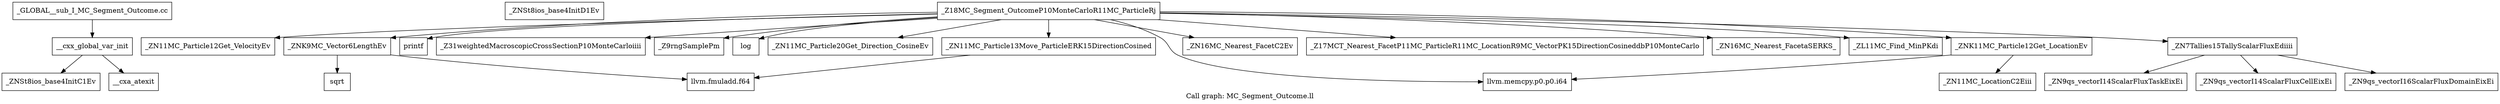 digraph "Call graph: MC_Segment_Outcome.ll" {
	label="Call graph: MC_Segment_Outcome.ll";

	Node0x561f8a696f00 [shape=record,label="{__cxx_global_var_init}"];
	Node0x561f8a696f00 -> Node0x561f8a699470;
	Node0x561f8a696f00 -> Node0x561f8a6996b0;
	Node0x561f8a699470 [shape=record,label="{_ZNSt8ios_base4InitC1Ev}"];
	Node0x561f8a696fd0 [shape=record,label="{_ZNSt8ios_base4InitD1Ev}"];
	Node0x561f8a6996b0 [shape=record,label="{__cxa_atexit}"];
	Node0x561f8a6979a0 [shape=record,label="{_Z18MC_Segment_OutcomeP10MonteCarloR11MC_ParticleRj}"];
	Node0x561f8a6979a0 -> Node0x561f8a695ce0;
	Node0x561f8a6979a0 -> Node0x561f8a699dd0;
	Node0x561f8a6979a0 -> Node0x561f8a6cad00;
	Node0x561f8a6979a0 -> Node0x561f8a6c4380;
	Node0x561f8a6979a0 -> Node0x561f8a6c40e0;
	Node0x561f8a6979a0 -> Node0x561f8a6be2d0;
	Node0x561f8a6979a0 -> Node0x561f8a6b18e0;
	Node0x561f8a6979a0 -> Node0x561f8a6a4490;
	Node0x561f8a6979a0 -> Node0x561f8a6aa120;
	Node0x561f8a6979a0 -> Node0x561f8a69d8f0;
	Node0x561f8a6979a0 -> Node0x561f8a69e4a0;
	Node0x561f8a6979a0 -> Node0x561f8a69e7a0;
	Node0x561f8a6979a0 -> Node0x561f8a6acf10;
	Node0x561f8a6979a0 -> Node0x561f8a6a39e0;
	Node0x561f8a6979a0 -> Node0x561f8a6a22a0;
	Node0x561f8a695ce0 [shape=record,label="{_ZN11MC_Particle12Get_VelocityEv}"];
	Node0x561f8a699dd0 [shape=record,label="{_ZNK9MC_Vector6LengthEv}"];
	Node0x561f8a699dd0 -> Node0x561f8a6a6410;
	Node0x561f8a699dd0 -> Node0x561f8a6a8910;
	Node0x561f8a6cad00 [shape=record,label="{printf}"];
	Node0x561f8a6c4380 [shape=record,label="{_Z31weightedMacroscopicCrossSectionP10MonteCarloiiii}"];
	Node0x561f8a6c40e0 [shape=record,label="{_Z9rngSamplePm}"];
	Node0x561f8a6be2d0 [shape=record,label="{log}"];
	Node0x561f8a6b18e0 [shape=record,label="{_ZN11MC_Particle20Get_Direction_CosineEv}"];
	Node0x561f8a6a4490 [shape=record,label="{_ZNK11MC_Particle12Get_LocationEv}"];
	Node0x561f8a6a4490 -> Node0x561f8a6a9eb0;
	Node0x561f8a6a4490 -> Node0x561f8a6aa120;
	Node0x561f8a6aa120 [shape=record,label="{llvm.memcpy.p0.p0.i64}"];
	Node0x561f8a69d8f0 [shape=record,label="{_ZN16MC_Nearest_FacetC2Ev}"];
	Node0x561f8a69e7a0 [shape=record,label="{_ZN16MC_Nearest_FacetaSERKS_}"];
	Node0x561f8a6acf10 [shape=record,label="{_ZL11MC_Find_MinPKdi}"];
	Node0x561f8a69e4a0 [shape=record,label="{_Z17MCT_Nearest_FacetP11MC_ParticleR11MC_LocationR9MC_VectorPK15DirectionCosineddbP10MonteCarlo}"];
	Node0x561f8a6a22a0 [shape=record,label="{_ZN11MC_Particle13Move_ParticleERK15DirectionCosined}"];
	Node0x561f8a6a22a0 -> Node0x561f8a6a6410;
	Node0x561f8a6a39e0 [shape=record,label="{_ZN7Tallies15TallyScalarFluxEdiiii}"];
	Node0x561f8a6a39e0 -> Node0x561f8a6b2d10;
	Node0x561f8a6a39e0 -> Node0x561f8a6b2fc0;
	Node0x561f8a6a39e0 -> Node0x561f8a6b7e20;
	Node0x561f8a6a8910 [shape=record,label="{sqrt}"];
	Node0x561f8a6a6410 [shape=record,label="{llvm.fmuladd.f64}"];
	Node0x561f8a6a9eb0 [shape=record,label="{_ZN11MC_LocationC2Eiii}"];
	Node0x561f8a6b2d10 [shape=record,label="{_ZN9qs_vectorI16ScalarFluxDomainEixEi}"];
	Node0x561f8a6b2fc0 [shape=record,label="{_ZN9qs_vectorI14ScalarFluxTaskEixEi}"];
	Node0x561f8a6b7e20 [shape=record,label="{_ZN9qs_vectorI14ScalarFluxCellEixEi}"];
	Node0x561f8a6b82f0 [shape=record,label="{_GLOBAL__sub_I_MC_Segment_Outcome.cc}"];
	Node0x561f8a6b82f0 -> Node0x561f8a696f00;
}
